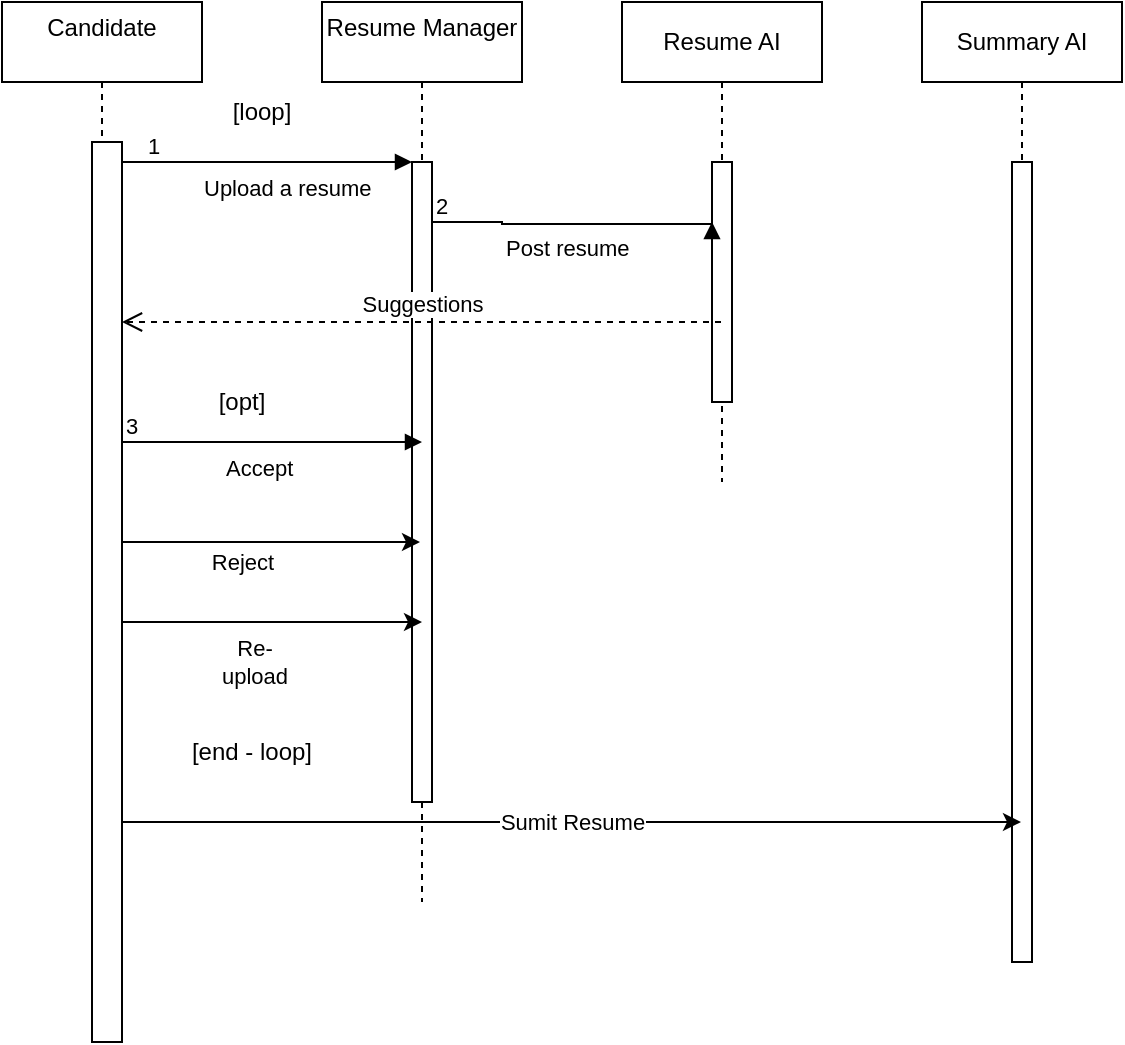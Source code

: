 <mxfile version="24.7.16">
  <diagram name="Page-1" id="2YBvvXClWsGukQMizWep">
    <mxGraphModel dx="1061" dy="619" grid="1" gridSize="10" guides="1" tooltips="1" connect="1" arrows="1" fold="1" page="1" pageScale="1" pageWidth="850" pageHeight="1100" math="0" shadow="0">
      <root>
        <mxCell id="0" />
        <mxCell id="1" parent="0" />
        <mxCell id="aM9ryv3xv72pqoxQDRHE-1" value="Candidate&lt;div&gt;&lt;br&gt;&lt;/div&gt;" style="shape=umlLifeline;perimeter=lifelinePerimeter;whiteSpace=wrap;html=1;container=0;dropTarget=0;collapsible=0;recursiveResize=0;outlineConnect=0;portConstraint=eastwest;newEdgeStyle={&quot;edgeStyle&quot;:&quot;elbowEdgeStyle&quot;,&quot;elbow&quot;:&quot;vertical&quot;,&quot;curved&quot;:0,&quot;rounded&quot;:0};" parent="1" vertex="1">
          <mxGeometry x="30" y="130" width="100" height="520" as="geometry" />
        </mxCell>
        <mxCell id="aM9ryv3xv72pqoxQDRHE-2" value="" style="html=1;points=[];perimeter=orthogonalPerimeter;outlineConnect=0;targetShapes=umlLifeline;portConstraint=eastwest;newEdgeStyle={&quot;edgeStyle&quot;:&quot;elbowEdgeStyle&quot;,&quot;elbow&quot;:&quot;vertical&quot;,&quot;curved&quot;:0,&quot;rounded&quot;:0};" parent="aM9ryv3xv72pqoxQDRHE-1" vertex="1">
          <mxGeometry x="45" y="70" width="15" height="450" as="geometry" />
        </mxCell>
        <mxCell id="aM9ryv3xv72pqoxQDRHE-5" value="Resume Manager&lt;div&gt;&lt;br&gt;&lt;/div&gt;" style="shape=umlLifeline;perimeter=lifelinePerimeter;whiteSpace=wrap;html=1;container=0;dropTarget=0;collapsible=0;recursiveResize=0;outlineConnect=0;portConstraint=eastwest;newEdgeStyle={&quot;edgeStyle&quot;:&quot;elbowEdgeStyle&quot;,&quot;elbow&quot;:&quot;vertical&quot;,&quot;curved&quot;:0,&quot;rounded&quot;:0};" parent="1" vertex="1">
          <mxGeometry x="190" y="130" width="100" height="450" as="geometry" />
        </mxCell>
        <mxCell id="aM9ryv3xv72pqoxQDRHE-6" value="" style="html=1;points=[];perimeter=orthogonalPerimeter;outlineConnect=0;targetShapes=umlLifeline;portConstraint=eastwest;newEdgeStyle={&quot;edgeStyle&quot;:&quot;elbowEdgeStyle&quot;,&quot;elbow&quot;:&quot;vertical&quot;,&quot;curved&quot;:0,&quot;rounded&quot;:0};" parent="aM9ryv3xv72pqoxQDRHE-5" vertex="1">
          <mxGeometry x="45" y="80" width="10" height="320" as="geometry" />
        </mxCell>
        <mxCell id="esuSEMGTplwkqz9OYXq6-5" value="&lt;div&gt;Resume AI&lt;/div&gt;" style="shape=umlLifeline;perimeter=lifelinePerimeter;whiteSpace=wrap;html=1;container=0;dropTarget=0;collapsible=0;recursiveResize=0;outlineConnect=0;portConstraint=eastwest;newEdgeStyle={&quot;edgeStyle&quot;:&quot;elbowEdgeStyle&quot;,&quot;elbow&quot;:&quot;vertical&quot;,&quot;curved&quot;:0,&quot;rounded&quot;:0};" vertex="1" parent="1">
          <mxGeometry x="340" y="130" width="100" height="240" as="geometry" />
        </mxCell>
        <mxCell id="esuSEMGTplwkqz9OYXq6-6" value="" style="html=1;points=[];perimeter=orthogonalPerimeter;outlineConnect=0;targetShapes=umlLifeline;portConstraint=eastwest;newEdgeStyle={&quot;edgeStyle&quot;:&quot;elbowEdgeStyle&quot;,&quot;elbow&quot;:&quot;vertical&quot;,&quot;curved&quot;:0,&quot;rounded&quot;:0};" vertex="1" parent="esuSEMGTplwkqz9OYXq6-5">
          <mxGeometry x="45" y="80" width="10" height="120" as="geometry" />
        </mxCell>
        <mxCell id="esuSEMGTplwkqz9OYXq6-19" value="Suggestions" style="html=1;verticalAlign=bottom;endArrow=open;dashed=1;endSize=8;curved=0;rounded=0;" edge="1" parent="1" source="esuSEMGTplwkqz9OYXq6-5">
          <mxGeometry relative="1" as="geometry">
            <mxPoint x="380" y="280" as="sourcePoint" />
            <mxPoint x="90" y="290" as="targetPoint" />
            <Array as="points">
              <mxPoint x="310" y="290" />
            </Array>
          </mxGeometry>
        </mxCell>
        <mxCell id="esuSEMGTplwkqz9OYXq6-24" value="Upload a resume&lt;div&gt;&lt;br&gt;&lt;/div&gt;" style="endArrow=block;endFill=1;html=1;edgeStyle=orthogonalEdgeStyle;align=left;verticalAlign=top;rounded=0;" edge="1" parent="1" target="aM9ryv3xv72pqoxQDRHE-6">
          <mxGeometry x="-0.479" relative="1" as="geometry">
            <mxPoint x="90" y="210" as="sourcePoint" />
            <mxPoint x="480" y="240" as="targetPoint" />
            <Array as="points">
              <mxPoint x="210" y="210" />
              <mxPoint x="210" y="210" />
            </Array>
            <mxPoint x="1" as="offset" />
          </mxGeometry>
        </mxCell>
        <mxCell id="esuSEMGTplwkqz9OYXq6-25" value="1" style="edgeLabel;resizable=0;html=1;align=left;verticalAlign=bottom;" connectable="0" vertex="1" parent="esuSEMGTplwkqz9OYXq6-24">
          <mxGeometry x="-1" relative="1" as="geometry">
            <mxPoint x="11" as="offset" />
          </mxGeometry>
        </mxCell>
        <mxCell id="esuSEMGTplwkqz9OYXq6-26" value="Post resume" style="endArrow=block;endFill=1;html=1;edgeStyle=orthogonalEdgeStyle;align=left;verticalAlign=top;rounded=0;" edge="1" parent="1" source="aM9ryv3xv72pqoxQDRHE-6">
          <mxGeometry x="-0.504" relative="1" as="geometry">
            <mxPoint x="320" y="240" as="sourcePoint" />
            <mxPoint x="385" y="240" as="targetPoint" />
            <Array as="points">
              <mxPoint x="280" y="240" />
              <mxPoint x="280" y="241" />
            </Array>
            <mxPoint as="offset" />
          </mxGeometry>
        </mxCell>
        <mxCell id="esuSEMGTplwkqz9OYXq6-27" value="2" style="edgeLabel;resizable=0;html=1;align=left;verticalAlign=bottom;" connectable="0" vertex="1" parent="esuSEMGTplwkqz9OYXq6-26">
          <mxGeometry x="-1" relative="1" as="geometry" />
        </mxCell>
        <mxCell id="esuSEMGTplwkqz9OYXq6-28" value="Accept" style="endArrow=block;endFill=1;html=1;edgeStyle=orthogonalEdgeStyle;align=left;verticalAlign=top;rounded=0;" edge="1" parent="1">
          <mxGeometry x="-0.333" relative="1" as="geometry">
            <mxPoint x="90" y="350" as="sourcePoint" />
            <mxPoint x="240" y="350" as="targetPoint" />
            <Array as="points">
              <mxPoint x="160" y="350" />
              <mxPoint x="160" y="350" />
            </Array>
            <mxPoint as="offset" />
          </mxGeometry>
        </mxCell>
        <mxCell id="esuSEMGTplwkqz9OYXq6-29" value="3" style="edgeLabel;resizable=0;html=1;align=left;verticalAlign=bottom;" connectable="0" vertex="1" parent="esuSEMGTplwkqz9OYXq6-28">
          <mxGeometry x="-1" relative="1" as="geometry">
            <mxPoint as="offset" />
          </mxGeometry>
        </mxCell>
        <mxCell id="esuSEMGTplwkqz9OYXq6-30" value="[opt]" style="text;html=1;align=center;verticalAlign=middle;whiteSpace=wrap;rounded=0;" vertex="1" parent="1">
          <mxGeometry x="120" y="315" width="60" height="30" as="geometry" />
        </mxCell>
        <mxCell id="esuSEMGTplwkqz9OYXq6-33" value="" style="endArrow=classic;html=1;rounded=0;entryX=0.49;entryY=0.849;entryDx=0;entryDy=0;entryPerimeter=0;" edge="1" parent="1">
          <mxGeometry relative="1" as="geometry">
            <mxPoint x="90" y="400.0" as="sourcePoint" />
            <mxPoint x="239" y="400.0" as="targetPoint" />
          </mxGeometry>
        </mxCell>
        <mxCell id="esuSEMGTplwkqz9OYXq6-34" value="Reject" style="edgeLabel;resizable=0;html=1;;align=center;verticalAlign=middle;" connectable="0" vertex="1" parent="esuSEMGTplwkqz9OYXq6-33">
          <mxGeometry relative="1" as="geometry">
            <mxPoint x="-15" y="10" as="offset" />
          </mxGeometry>
        </mxCell>
        <mxCell id="esuSEMGTplwkqz9OYXq6-35" value="" style="endArrow=classic;html=1;rounded=0;" edge="1" parent="1">
          <mxGeometry relative="1" as="geometry">
            <mxPoint x="90" y="440" as="sourcePoint" />
            <mxPoint x="240" y="440" as="targetPoint" />
            <Array as="points">
              <mxPoint x="160" y="440" />
            </Array>
          </mxGeometry>
        </mxCell>
        <mxCell id="esuSEMGTplwkqz9OYXq6-36" value="Re-&lt;div&gt;upload&lt;/div&gt;" style="edgeLabel;resizable=0;html=1;;align=center;verticalAlign=middle;" connectable="0" vertex="1" parent="esuSEMGTplwkqz9OYXq6-35">
          <mxGeometry relative="1" as="geometry">
            <mxPoint x="-9" y="20" as="offset" />
          </mxGeometry>
        </mxCell>
        <mxCell id="esuSEMGTplwkqz9OYXq6-37" value="[loop]" style="text;html=1;align=center;verticalAlign=middle;whiteSpace=wrap;rounded=0;" vertex="1" parent="1">
          <mxGeometry x="130" y="170" width="60" height="30" as="geometry" />
        </mxCell>
        <mxCell id="esuSEMGTplwkqz9OYXq6-38" value="[end - loop]" style="text;html=1;align=center;verticalAlign=middle;whiteSpace=wrap;rounded=0;" vertex="1" parent="1">
          <mxGeometry x="120" y="490" width="70" height="30" as="geometry" />
        </mxCell>
        <mxCell id="esuSEMGTplwkqz9OYXq6-40" value="&lt;div&gt;Summary AI&lt;/div&gt;" style="shape=umlLifeline;perimeter=lifelinePerimeter;whiteSpace=wrap;html=1;container=0;dropTarget=0;collapsible=0;recursiveResize=0;outlineConnect=0;portConstraint=eastwest;newEdgeStyle={&quot;edgeStyle&quot;:&quot;elbowEdgeStyle&quot;,&quot;elbow&quot;:&quot;vertical&quot;,&quot;curved&quot;:0,&quot;rounded&quot;:0};" vertex="1" parent="1">
          <mxGeometry x="490" y="130" width="100" height="480" as="geometry" />
        </mxCell>
        <mxCell id="esuSEMGTplwkqz9OYXq6-41" value="" style="html=1;points=[];perimeter=orthogonalPerimeter;outlineConnect=0;targetShapes=umlLifeline;portConstraint=eastwest;newEdgeStyle={&quot;edgeStyle&quot;:&quot;elbowEdgeStyle&quot;,&quot;elbow&quot;:&quot;vertical&quot;,&quot;curved&quot;:0,&quot;rounded&quot;:0};" vertex="1" parent="esuSEMGTplwkqz9OYXq6-40">
          <mxGeometry x="45" y="80" width="10" height="400" as="geometry" />
        </mxCell>
        <mxCell id="esuSEMGTplwkqz9OYXq6-42" value="" style="endArrow=classic;html=1;rounded=0;" edge="1" parent="1" target="esuSEMGTplwkqz9OYXq6-40">
          <mxGeometry relative="1" as="geometry">
            <mxPoint x="90" y="540" as="sourcePoint" />
            <mxPoint x="190" y="540" as="targetPoint" />
          </mxGeometry>
        </mxCell>
        <mxCell id="esuSEMGTplwkqz9OYXq6-43" value="Sumit Resume" style="edgeLabel;resizable=0;html=1;;align=center;verticalAlign=middle;" connectable="0" vertex="1" parent="esuSEMGTplwkqz9OYXq6-42">
          <mxGeometry relative="1" as="geometry" />
        </mxCell>
      </root>
    </mxGraphModel>
  </diagram>
</mxfile>
